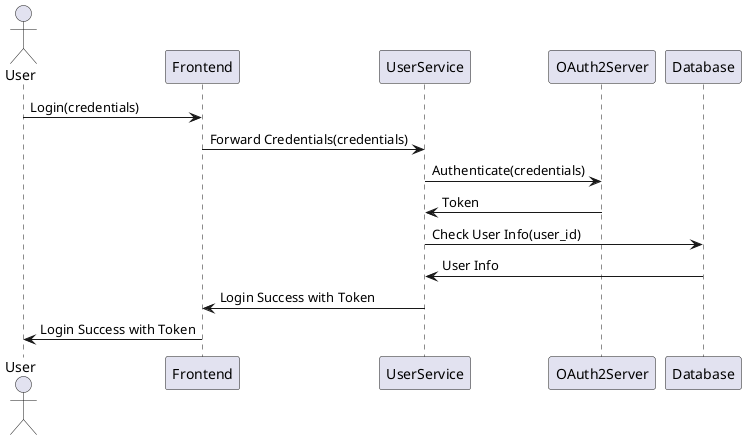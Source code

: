 @startuml
actor User
participant Frontend
participant UserService
participant OAuth2Server
participant Database

User -> Frontend: Login(credentials)
Frontend -> UserService: Forward Credentials(credentials)
UserService -> OAuth2Server: Authenticate(credentials)
OAuth2Server -> UserService: Token
UserService -> Database: Check User Info(user_id)
Database -> UserService: User Info
UserService -> Frontend: Login Success with Token
Frontend -> User: Login Success with Token
@enduml
